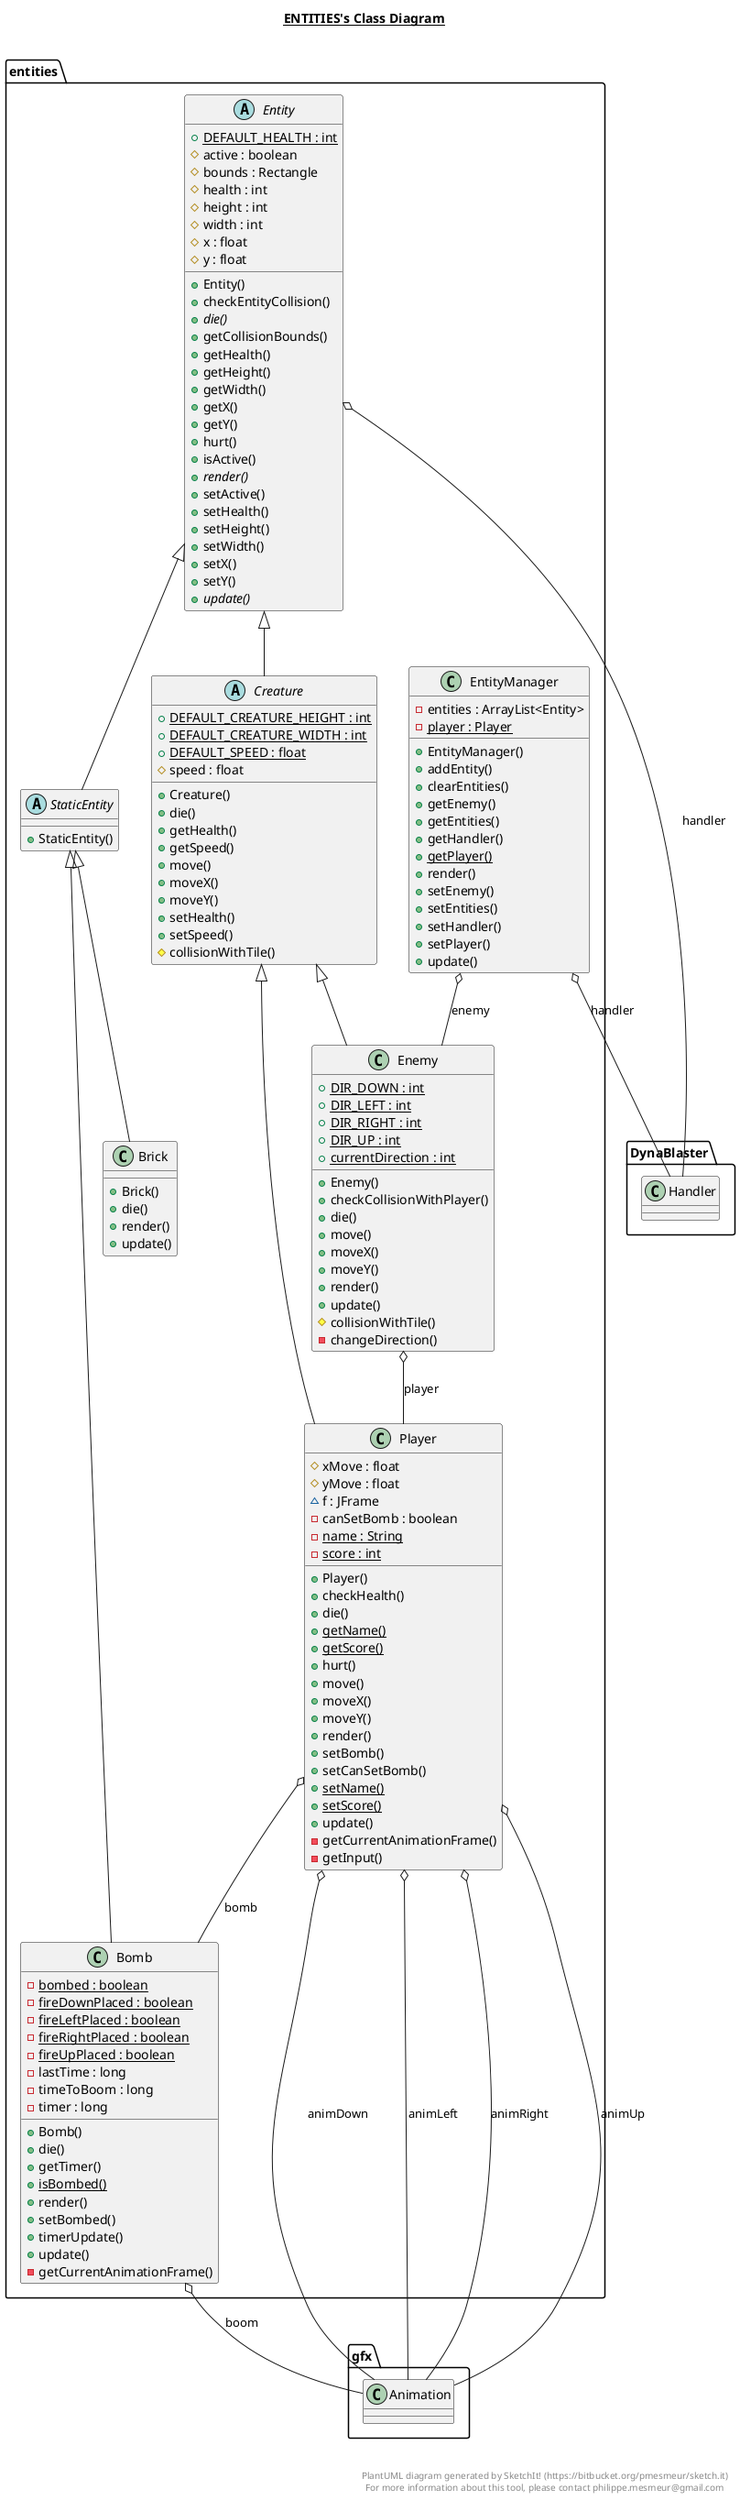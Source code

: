 @startuml

title __ENTITIES's Class Diagram__\n

  namespace entities {
    class entities.Bomb {
        {static} - bombed : boolean
        {static} - fireDownPlaced : boolean
        {static} - fireLeftPlaced : boolean
        {static} - fireRightPlaced : boolean
        {static} - fireUpPlaced : boolean
        - lastTime : long
        - timeToBoom : long
        - timer : long
        + Bomb()
        + die()
        + getTimer()
        {static} + isBombed()
        + render()
        + setBombed()
        + timerUpdate()
        + update()
        - getCurrentAnimationFrame()
    }
  }
  

  namespace entities {
    class entities.Brick {
        + Brick()
        + die()
        + render()
        + update()
    }
  }
  

  namespace entities {
    abstract class entities.Creature {
        {static} + DEFAULT_CREATURE_HEIGHT : int
        {static} + DEFAULT_CREATURE_WIDTH : int
        {static} + DEFAULT_SPEED : float
        # speed : float
        + Creature()
        + die()
        + getHealth()
        + getSpeed()
        + move()
        + moveX()
        + moveY()
        + setHealth()
        + setSpeed()
        # collisionWithTile()
    }
  }
  

  namespace entities {
    class entities.Enemy {
        {static} + DIR_DOWN : int
        {static} + DIR_LEFT : int
        {static} + DIR_RIGHT : int
        {static} + DIR_UP : int
        {static} + currentDirection : int
        + Enemy()
        + checkCollisionWithPlayer()
        + die()
        + move()
        + moveX()
        + moveY()
        + render()
        + update()
        # collisionWithTile()
        - changeDirection()
    }
  }
  

  namespace entities {
    abstract class entities.Entity {
        {static} + DEFAULT_HEALTH : int
        # active : boolean
        # bounds : Rectangle
        # health : int
        # height : int
        # width : int
        # x : float
        # y : float
        + Entity()
        + checkEntityCollision()
        {abstract} + die()
        + getCollisionBounds()
        + getHealth()
        + getHeight()
        + getWidth()
        + getX()
        + getY()
        + hurt()
        + isActive()
        {abstract} + render()
        + setActive()
        + setHealth()
        + setHeight()
        + setWidth()
        + setX()
        + setY()
        {abstract} + update()
    }
  }
  

  namespace entities {
    class entities.EntityManager {
        - entities : ArrayList<Entity>
        {static} - player : Player
        + EntityManager()
        + addEntity()
        + clearEntities()
        + getEnemy()
        + getEntities()
        + getHandler()
        {static} + getPlayer()
        + render()
        + setEnemy()
        + setEntities()
        + setHandler()
        + setPlayer()
        + update()
    }
  }
  

  namespace entities {
    class entities.Player {
        # xMove : float
        # yMove : float
        ~ f : JFrame
        - canSetBomb : boolean
        {static} - name : String
        {static} - score : int
        + Player()
        + checkHealth()
        + die()
        {static} + getName()
        {static} + getScore()
        + hurt()
        + move()
        + moveX()
        + moveY()
        + render()
        + setBomb()
        + setCanSetBomb()
        {static} + setName()
        {static} + setScore()
        + update()
        - getCurrentAnimationFrame()
        - getInput()
    }
  }
  

  namespace entities {
    abstract class entities.StaticEntity {
        + StaticEntity()
    }
  }
  

  entities.Bomb -up-|> entities.StaticEntity
  entities.Bomb o-- gfx.Animation : boom
  entities.Brick -up-|> entities.StaticEntity
  entities.Creature -up-|> entities.Entity
  entities.Enemy -up-|> entities.Creature
  entities.Enemy o-- entities.Player : player
  entities.Entity o-- DynaBlaster.Handler : handler
  entities.EntityManager o-- entities.Enemy : enemy
  entities.EntityManager o-- DynaBlaster.Handler : handler
  entities.Player -up-|> entities.Creature
  entities.Player o-- entities.Bomb : bomb
  entities.Player o-- gfx.Animation : animDown
  entities.Player o-- gfx.Animation : animLeft
  entities.Player o-- gfx.Animation : animRight
  entities.Player o-- gfx.Animation : animUp
  entities.StaticEntity -up-|> entities.Entity


right footer


PlantUML diagram generated by SketchIt! (https://bitbucket.org/pmesmeur/sketch.it)
For more information about this tool, please contact philippe.mesmeur@gmail.com
endfooter

@enduml
